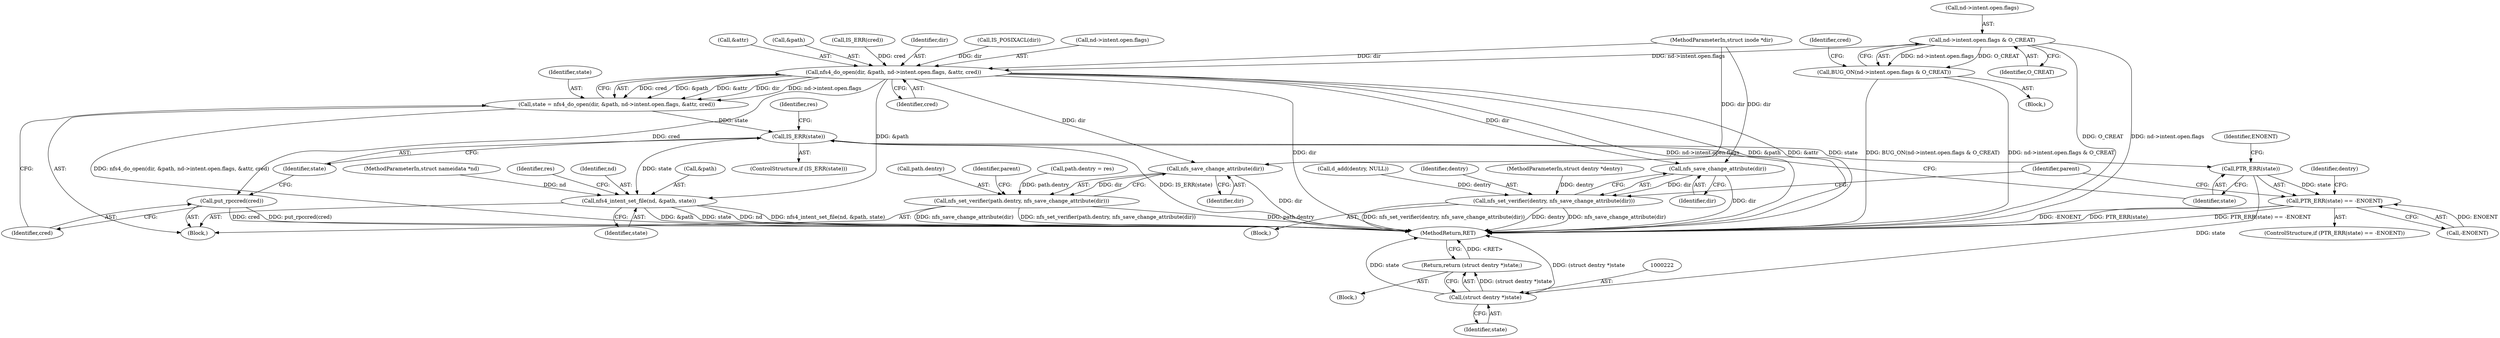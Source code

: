 digraph "0_linux_dc0b027dfadfcb8a5504f7d8052754bf8d501ab9_5@API" {
"1000156" [label="(Call,nd->intent.open.flags & O_CREAT)"];
"1000155" [label="(Call,BUG_ON(nd->intent.open.flags & O_CREAT))"];
"1000184" [label="(Call,nfs4_do_open(dir, &path, nd->intent.open.flags, &attr, cred))"];
"1000182" [label="(Call,state = nfs4_do_open(dir, &path, nd->intent.open.flags, &attr, cred))"];
"1000201" [label="(Call,IS_ERR(state))"];
"1000206" [label="(Call,PTR_ERR(state))"];
"1000205" [label="(Call,PTR_ERR(state) == -ENOENT)"];
"1000221" [label="(Call,(struct dentry *)state)"];
"1000220" [label="(Return,return (struct dentry *)state;)"];
"1000249" [label="(Call,nfs4_intent_set_file(nd, &path, state))"];
"1000198" [label="(Call,put_rpccred(cred))"];
"1000216" [label="(Call,nfs_save_change_attribute(dir))"];
"1000214" [label="(Call,nfs_set_verifier(dentry, nfs_save_change_attribute(dir)))"];
"1000245" [label="(Call,nfs_save_change_attribute(dir))"];
"1000241" [label="(Call,nfs_set_verifier(path.dentry, nfs_save_change_attribute(dir)))"];
"1000246" [label="(Identifier,dir)"];
"1000157" [label="(Call,nd->intent.open.flags)"];
"1000249" [label="(Call,nfs4_intent_set_file(nd, &path, state))"];
"1000195" [label="(Call,&attr)"];
"1000105" [label="(Block,)"];
"1000183" [label="(Identifier,state)"];
"1000200" [label="(ControlStructure,if (IS_ERR(state)))"];
"1000156" [label="(Call,nd->intent.open.flags & O_CREAT)"];
"1000103" [label="(MethodParameterIn,struct dentry *dentry)"];
"1000242" [label="(Call,path.dentry)"];
"1000155" [label="(Call,BUG_ON(nd->intent.open.flags & O_CREAT))"];
"1000186" [label="(Call,&path)"];
"1000251" [label="(Call,&path)"];
"1000203" [label="(Block,)"];
"1000253" [label="(Identifier,state)"];
"1000223" [label="(Identifier,state)"];
"1000206" [label="(Call,PTR_ERR(state))"];
"1000216" [label="(Call,nfs_save_change_attribute(dir))"];
"1000164" [label="(Identifier,O_CREAT)"];
"1000219" [label="(Identifier,parent)"];
"1000169" [label="(Call,IS_ERR(cred))"];
"1000209" [label="(Identifier,ENOENT)"];
"1000185" [label="(Identifier,dir)"];
"1000198" [label="(Call,put_rpccred(cred))"];
"1000202" [label="(Identifier,state)"];
"1000221" [label="(Call,(struct dentry *)state)"];
"1000197" [label="(Identifier,cred)"];
"1000211" [label="(Call,d_add(dentry, NULL))"];
"1000149" [label="(Block,)"];
"1000184" [label="(Call,nfs4_do_open(dir, &path, nd->intent.open.flags, &attr, cred))"];
"1000220" [label="(Return,return (struct dentry *)state;)"];
"1000104" [label="(MethodParameterIn,struct nameidata *nd)"];
"1000207" [label="(Identifier,state)"];
"1000199" [label="(Identifier,cred)"];
"1000102" [label="(MethodParameterIn,struct inode *dir)"];
"1000201" [label="(Call,IS_ERR(state))"];
"1000225" [label="(Identifier,res)"];
"1000241" [label="(Call,nfs_set_verifier(path.dentry, nfs_save_change_attribute(dir)))"];
"1000212" [label="(Identifier,dentry)"];
"1000214" [label="(Call,nfs_set_verifier(dentry, nfs_save_change_attribute(dir)))"];
"1000137" [label="(Call,IS_POSIXACL(dir))"];
"1000204" [label="(ControlStructure,if (PTR_ERR(state) == -ENOENT))"];
"1000248" [label="(Identifier,parent)"];
"1000236" [label="(Call,path.dentry = res)"];
"1000217" [label="(Identifier,dir)"];
"1000255" [label="(Identifier,res)"];
"1000256" [label="(MethodReturn,RET)"];
"1000188" [label="(Call,nd->intent.open.flags)"];
"1000166" [label="(Identifier,cred)"];
"1000250" [label="(Identifier,nd)"];
"1000245" [label="(Call,nfs_save_change_attribute(dir))"];
"1000208" [label="(Call,-ENOENT)"];
"1000182" [label="(Call,state = nfs4_do_open(dir, &path, nd->intent.open.flags, &attr, cred))"];
"1000205" [label="(Call,PTR_ERR(state) == -ENOENT)"];
"1000210" [label="(Block,)"];
"1000215" [label="(Identifier,dentry)"];
"1000156" -> "1000155"  [label="AST: "];
"1000156" -> "1000164"  [label="CFG: "];
"1000157" -> "1000156"  [label="AST: "];
"1000164" -> "1000156"  [label="AST: "];
"1000155" -> "1000156"  [label="CFG: "];
"1000156" -> "1000256"  [label="DDG: O_CREAT"];
"1000156" -> "1000256"  [label="DDG: nd->intent.open.flags"];
"1000156" -> "1000155"  [label="DDG: nd->intent.open.flags"];
"1000156" -> "1000155"  [label="DDG: O_CREAT"];
"1000156" -> "1000184"  [label="DDG: nd->intent.open.flags"];
"1000155" -> "1000149"  [label="AST: "];
"1000166" -> "1000155"  [label="CFG: "];
"1000155" -> "1000256"  [label="DDG: BUG_ON(nd->intent.open.flags & O_CREAT)"];
"1000155" -> "1000256"  [label="DDG: nd->intent.open.flags & O_CREAT"];
"1000184" -> "1000182"  [label="AST: "];
"1000184" -> "1000197"  [label="CFG: "];
"1000185" -> "1000184"  [label="AST: "];
"1000186" -> "1000184"  [label="AST: "];
"1000188" -> "1000184"  [label="AST: "];
"1000195" -> "1000184"  [label="AST: "];
"1000197" -> "1000184"  [label="AST: "];
"1000182" -> "1000184"  [label="CFG: "];
"1000184" -> "1000256"  [label="DDG: dir"];
"1000184" -> "1000256"  [label="DDG: nd->intent.open.flags"];
"1000184" -> "1000256"  [label="DDG: &path"];
"1000184" -> "1000256"  [label="DDG: &attr"];
"1000184" -> "1000182"  [label="DDG: cred"];
"1000184" -> "1000182"  [label="DDG: &path"];
"1000184" -> "1000182"  [label="DDG: &attr"];
"1000184" -> "1000182"  [label="DDG: dir"];
"1000184" -> "1000182"  [label="DDG: nd->intent.open.flags"];
"1000137" -> "1000184"  [label="DDG: dir"];
"1000102" -> "1000184"  [label="DDG: dir"];
"1000169" -> "1000184"  [label="DDG: cred"];
"1000184" -> "1000198"  [label="DDG: cred"];
"1000184" -> "1000216"  [label="DDG: dir"];
"1000184" -> "1000245"  [label="DDG: dir"];
"1000184" -> "1000249"  [label="DDG: &path"];
"1000182" -> "1000105"  [label="AST: "];
"1000183" -> "1000182"  [label="AST: "];
"1000199" -> "1000182"  [label="CFG: "];
"1000182" -> "1000256"  [label="DDG: nfs4_do_open(dir, &path, nd->intent.open.flags, &attr, cred)"];
"1000182" -> "1000201"  [label="DDG: state"];
"1000201" -> "1000200"  [label="AST: "];
"1000201" -> "1000202"  [label="CFG: "];
"1000202" -> "1000201"  [label="AST: "];
"1000207" -> "1000201"  [label="CFG: "];
"1000225" -> "1000201"  [label="CFG: "];
"1000201" -> "1000256"  [label="DDG: IS_ERR(state)"];
"1000201" -> "1000206"  [label="DDG: state"];
"1000201" -> "1000249"  [label="DDG: state"];
"1000206" -> "1000205"  [label="AST: "];
"1000206" -> "1000207"  [label="CFG: "];
"1000207" -> "1000206"  [label="AST: "];
"1000209" -> "1000206"  [label="CFG: "];
"1000206" -> "1000205"  [label="DDG: state"];
"1000206" -> "1000221"  [label="DDG: state"];
"1000205" -> "1000204"  [label="AST: "];
"1000205" -> "1000208"  [label="CFG: "];
"1000208" -> "1000205"  [label="AST: "];
"1000212" -> "1000205"  [label="CFG: "];
"1000219" -> "1000205"  [label="CFG: "];
"1000205" -> "1000256"  [label="DDG: -ENOENT"];
"1000205" -> "1000256"  [label="DDG: PTR_ERR(state)"];
"1000205" -> "1000256"  [label="DDG: PTR_ERR(state) == -ENOENT"];
"1000208" -> "1000205"  [label="DDG: ENOENT"];
"1000221" -> "1000220"  [label="AST: "];
"1000221" -> "1000223"  [label="CFG: "];
"1000222" -> "1000221"  [label="AST: "];
"1000223" -> "1000221"  [label="AST: "];
"1000220" -> "1000221"  [label="CFG: "];
"1000221" -> "1000256"  [label="DDG: (struct dentry *)state"];
"1000221" -> "1000256"  [label="DDG: state"];
"1000221" -> "1000220"  [label="DDG: (struct dentry *)state"];
"1000220" -> "1000203"  [label="AST: "];
"1000256" -> "1000220"  [label="CFG: "];
"1000220" -> "1000256"  [label="DDG: <RET>"];
"1000249" -> "1000105"  [label="AST: "];
"1000249" -> "1000253"  [label="CFG: "];
"1000250" -> "1000249"  [label="AST: "];
"1000251" -> "1000249"  [label="AST: "];
"1000253" -> "1000249"  [label="AST: "];
"1000255" -> "1000249"  [label="CFG: "];
"1000249" -> "1000256"  [label="DDG: &path"];
"1000249" -> "1000256"  [label="DDG: state"];
"1000249" -> "1000256"  [label="DDG: nd"];
"1000249" -> "1000256"  [label="DDG: nfs4_intent_set_file(nd, &path, state)"];
"1000104" -> "1000249"  [label="DDG: nd"];
"1000198" -> "1000105"  [label="AST: "];
"1000198" -> "1000199"  [label="CFG: "];
"1000199" -> "1000198"  [label="AST: "];
"1000202" -> "1000198"  [label="CFG: "];
"1000198" -> "1000256"  [label="DDG: cred"];
"1000198" -> "1000256"  [label="DDG: put_rpccred(cred)"];
"1000216" -> "1000214"  [label="AST: "];
"1000216" -> "1000217"  [label="CFG: "];
"1000217" -> "1000216"  [label="AST: "];
"1000214" -> "1000216"  [label="CFG: "];
"1000216" -> "1000256"  [label="DDG: dir"];
"1000216" -> "1000214"  [label="DDG: dir"];
"1000102" -> "1000216"  [label="DDG: dir"];
"1000214" -> "1000210"  [label="AST: "];
"1000215" -> "1000214"  [label="AST: "];
"1000219" -> "1000214"  [label="CFG: "];
"1000214" -> "1000256"  [label="DDG: nfs_save_change_attribute(dir)"];
"1000214" -> "1000256"  [label="DDG: nfs_set_verifier(dentry, nfs_save_change_attribute(dir))"];
"1000214" -> "1000256"  [label="DDG: dentry"];
"1000211" -> "1000214"  [label="DDG: dentry"];
"1000103" -> "1000214"  [label="DDG: dentry"];
"1000245" -> "1000241"  [label="AST: "];
"1000245" -> "1000246"  [label="CFG: "];
"1000246" -> "1000245"  [label="AST: "];
"1000241" -> "1000245"  [label="CFG: "];
"1000245" -> "1000256"  [label="DDG: dir"];
"1000245" -> "1000241"  [label="DDG: dir"];
"1000102" -> "1000245"  [label="DDG: dir"];
"1000241" -> "1000105"  [label="AST: "];
"1000242" -> "1000241"  [label="AST: "];
"1000248" -> "1000241"  [label="CFG: "];
"1000241" -> "1000256"  [label="DDG: path.dentry"];
"1000241" -> "1000256"  [label="DDG: nfs_save_change_attribute(dir)"];
"1000241" -> "1000256"  [label="DDG: nfs_set_verifier(path.dentry, nfs_save_change_attribute(dir))"];
"1000236" -> "1000241"  [label="DDG: path.dentry"];
}
